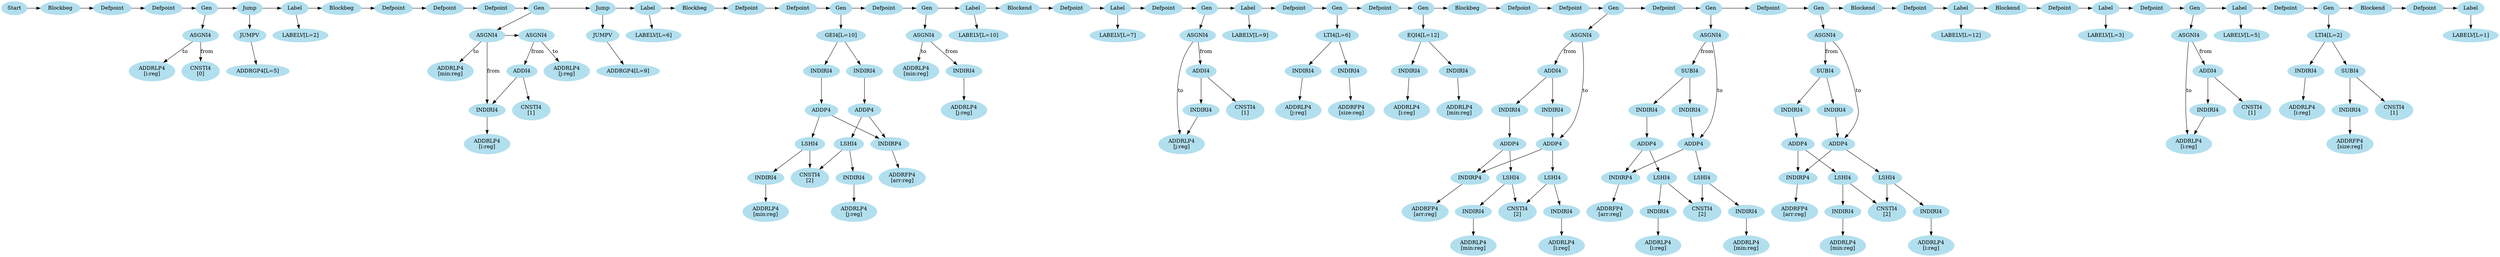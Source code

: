 ////////////////////////////////////////////////////////////////////////////////
// Generate the dot file for drawing dag forest for function statements

// File name: test.c
////////////////////////////////////////////////////////////////////////////////

digraph dag_forest {
    node [color=lightblue2, style=filled];

    c1[label="Start", shape=ellipse];
    c2[label="Blockbeg", shape=ellipse];
    c3[label="Defpoint", shape=ellipse];
    c4[label="Defpoint", shape=ellipse];
    c5[label="Gen", shape=ellipse];
    c5 -> d5_1; /*generate dag: */
    d5_1 [label="ASGNI4"];
    d5_2 [label="ADDRLP4\n\[i:reg\]"];
    d5_3 [label="CNSTI4\n\[0\]"];
    d5_1 -> d5_2 [label="to"];
    d5_1 -> d5_3 [label="from"];

    c6[label="Jump", shape=ellipse];
    c6 -> d6_1; /*generate dag: */
    d6_1 [label="JUMPV"];
    d6_2 [label="ADDRGP4\[L=5\]"];
    d6_1 -> d6_2;

    c7[label="Label", shape=ellipse];
    c7 -> d7_1; /*generate dag: */
    d7_1 [label="LABELV\[L=2\]"];
    c8[label="Blockbeg", shape=ellipse];
    c9[label="Defpoint", shape=ellipse];
    c10[label="Defpoint", shape=ellipse];
    c11[label="Defpoint", shape=ellipse];
    c12[label="Gen", shape=ellipse];
    c12 -> d12_1; /*generate dag: */
    d12_1 [label="ASGNI4"];
    d12_2 [label="ADDRLP4\n\[min:reg\]"];
    d12_3 [label="INDIRI4"];
    d12_1 -> d12_2 [label="to"];
    d12_1 -> d12_3 [label="from"];

    d12_4 [label="ADDRLP4\n\[i:reg\]"];
    d12_3 -> d12_4;

    d13_1 [label="ASGNI4"];
    d13_2 [label="ADDRLP4\n\[j:reg\]"];
    d13_3 [label="ADDI4"];
    d13_1 -> d13_2 [label="to"];
    d13_1 -> d13_3 [label="from"];

    d13_4 [label="CNSTI4\n\[1\]"];
    d13_3 -> d12_3;
    d13_3 -> d13_4;

    d12_1->d13_1;
    { rank=same; d12_1; d13_1;}
    c13[label="Jump", shape=ellipse];
    c13 -> d14_1; /*generate dag: */
    d14_1 [label="JUMPV"];
    d14_2 [label="ADDRGP4\[L=9\]"];
    d14_1 -> d14_2;

    c14[label="Label", shape=ellipse];
    c14 -> d15_1; /*generate dag: */
    d15_1 [label="LABELV\[L=6\]"];
    c15[label="Blockbeg", shape=ellipse];
    c16[label="Defpoint", shape=ellipse];
    c17[label="Defpoint", shape=ellipse];
    c18[label="Gen", shape=ellipse];
    c18 -> d19_1; /*generate dag: */
    d19_1 [label="GEI4\[L=10\]"];
    d19_2 [label="INDIRI4"];
    d19_3 [label="INDIRI4"];
    d19_1 -> d19_2;
    d19_1 -> d19_3;

    d19_4 [label="ADDP4"];
    d19_2 -> d19_4;

    d19_5 [label="ADDP4"];
    d19_3 -> d19_5;

    d19_6 [label="LSHI4"];
    d19_7 [label="INDIRP4"];
    d19_4 -> d19_6;
    d19_4 -> d19_7;

    d19_8 [label="LSHI4"];
    d19_5 -> d19_8;
    d19_5 -> d19_7;

    d19_9 [label="INDIRI4"];
    d19_10 [label="CNSTI4\n\[2\]"];
    d19_6 -> d19_9;
    d19_6 -> d19_10;

    d19_11 [label="ADDRFP4\n\[arr:reg\]"];
    d19_7 -> d19_11;

    d19_12 [label="INDIRI4"];
    d19_8 -> d19_12;
    d19_8 -> d19_10;

    d19_13 [label="ADDRLP4\n\[j:reg\]"];
    d19_9 -> d19_13;

    d19_14 [label="ADDRLP4\n\[min:reg\]"];
    d19_12 -> d19_14;

    c19[label="Defpoint", shape=ellipse];
    c20[label="Gen", shape=ellipse];
    c20 -> d21_1; /*generate dag: */
    d21_1 [label="ASGNI4"];
    d21_2 [label="ADDRLP4\n\[min:reg\]"];
    d21_3 [label="INDIRI4"];
    d21_1 -> d21_2 [label="to"];
    d21_1 -> d21_3 [label="from"];

    d21_4 [label="ADDRLP4\n\[j:reg\]"];
    d21_3 -> d21_4;

    c21[label="Label", shape=ellipse];
    c21 -> d22_1; /*generate dag: */
    d22_1 [label="LABELV\[L=10\]"];
    c22[label="Blockend", shape=ellipse];
    c23[label="Defpoint", shape=ellipse];
    c24[label="Label", shape=ellipse];
    c24 -> d25_1; /*generate dag: */
    d25_1 [label="LABELV\[L=7\]"];
    c25[label="Defpoint", shape=ellipse];
    c26[label="Gen", shape=ellipse];
    c26 -> d27_1; /*generate dag: */
    d27_1 [label="ASGNI4"];
    d27_2 [label="ADDRLP4\n\[j:reg\]"];
    d27_3 [label="ADDI4"];
    d27_1 -> d27_2 [label="to"];
    d27_1 -> d27_3 [label="from"];

    d27_4 [label="INDIRI4"];
    d27_5 [label="CNSTI4\n\[1\]"];
    d27_3 -> d27_4;
    d27_3 -> d27_5;

    d27_4 -> d27_2;

    c27[label="Label", shape=ellipse];
    c27 -> d28_1; /*generate dag: */
    d28_1 [label="LABELV\[L=9\]"];
    c28[label="Defpoint", shape=ellipse];
    c29[label="Gen", shape=ellipse];
    c29 -> d30_1; /*generate dag: */
    d30_1 [label="LTI4\[L=6\]"];
    d30_2 [label="INDIRI4"];
    d30_3 [label="INDIRI4"];
    d30_1 -> d30_2;
    d30_1 -> d30_3;

    d30_4 [label="ADDRLP4\n\[j:reg\]"];
    d30_2 -> d30_4;

    d30_5 [label="ADDRFP4\n\[size:reg\]"];
    d30_3 -> d30_5;

    c30[label="Defpoint", shape=ellipse];
    c31[label="Gen", shape=ellipse];
    c31 -> d32_1; /*generate dag: */
    d32_1 [label="EQI4\[L=12\]"];
    d32_2 [label="INDIRI4"];
    d32_3 [label="INDIRI4"];
    d32_1 -> d32_2;
    d32_1 -> d32_3;

    d32_4 [label="ADDRLP4\n\[i:reg\]"];
    d32_2 -> d32_4;

    d32_5 [label="ADDRLP4\n\[min:reg\]"];
    d32_3 -> d32_5;

    c32[label="Blockbeg", shape=ellipse];
    c33[label="Defpoint", shape=ellipse];
    c34[label="Defpoint", shape=ellipse];
    c35[label="Gen", shape=ellipse];
    c35 -> d36_1; /*generate dag: */
    d36_1 [label="ASGNI4"];
    d36_2 [label="ADDP4"];
    d36_3 [label="ADDI4"];
    d36_1 -> d36_2 [label="to"];
    d36_1 -> d36_3 [label="from"];

    d36_4 [label="LSHI4"];
    d36_5 [label="INDIRP4"];
    d36_2 -> d36_4;
    d36_2 -> d36_5;

    d36_6 [label="INDIRI4"];
    d36_7 [label="INDIRI4"];
    d36_3 -> d36_6;
    d36_3 -> d36_7;

    d36_8 [label="INDIRI4"];
    d36_9 [label="CNSTI4\n\[2\]"];
    d36_4 -> d36_8;
    d36_4 -> d36_9;

    d36_10 [label="ADDRFP4\n\[arr:reg\]"];
    d36_5 -> d36_10;

    d36_6 -> d36_2;

    d36_11 [label="ADDP4"];
    d36_7 -> d36_11;

    d36_12 [label="ADDRLP4\n\[i:reg\]"];
    d36_8 -> d36_12;

    d36_13 [label="LSHI4"];
    d36_11 -> d36_13;
    d36_11 -> d36_5;

    d36_14 [label="INDIRI4"];
    d36_13 -> d36_14;
    d36_13 -> d36_9;

    d36_15 [label="ADDRLP4\n\[min:reg\]"];
    d36_14 -> d36_15;

    c36[label="Defpoint", shape=ellipse];
    c37[label="Gen", shape=ellipse];
    c37 -> d38_1; /*generate dag: */
    d38_1 [label="ASGNI4"];
    d38_2 [label="ADDP4"];
    d38_3 [label="SUBI4"];
    d38_1 -> d38_2 [label="to"];
    d38_1 -> d38_3 [label="from"];

    d38_4 [label="LSHI4"];
    d38_5 [label="INDIRP4"];
    d38_2 -> d38_4;
    d38_2 -> d38_5;

    d38_6 [label="INDIRI4"];
    d38_7 [label="INDIRI4"];
    d38_3 -> d38_6;
    d38_3 -> d38_7;

    d38_8 [label="INDIRI4"];
    d38_9 [label="CNSTI4\n\[2\]"];
    d38_4 -> d38_8;
    d38_4 -> d38_9;

    d38_10 [label="ADDRFP4\n\[arr:reg\]"];
    d38_5 -> d38_10;

    d38_11 [label="ADDP4"];
    d38_6 -> d38_11;

    d38_7 -> d38_2;

    d38_12 [label="ADDRLP4\n\[min:reg\]"];
    d38_8 -> d38_12;

    d38_13 [label="LSHI4"];
    d38_11 -> d38_13;
    d38_11 -> d38_5;

    d38_14 [label="INDIRI4"];
    d38_13 -> d38_14;
    d38_13 -> d38_9;

    d38_15 [label="ADDRLP4\n\[i:reg\]"];
    d38_14 -> d38_15;

    c38[label="Defpoint", shape=ellipse];
    c39[label="Gen", shape=ellipse];
    c39 -> d40_1; /*generate dag: */
    d40_1 [label="ASGNI4"];
    d40_2 [label="ADDP4"];
    d40_3 [label="SUBI4"];
    d40_1 -> d40_2 [label="to"];
    d40_1 -> d40_3 [label="from"];

    d40_4 [label="LSHI4"];
    d40_5 [label="INDIRP4"];
    d40_2 -> d40_4;
    d40_2 -> d40_5;

    d40_6 [label="INDIRI4"];
    d40_7 [label="INDIRI4"];
    d40_3 -> d40_6;
    d40_3 -> d40_7;

    d40_8 [label="INDIRI4"];
    d40_9 [label="CNSTI4\n\[2\]"];
    d40_4 -> d40_8;
    d40_4 -> d40_9;

    d40_10 [label="ADDRFP4\n\[arr:reg\]"];
    d40_5 -> d40_10;

    d40_6 -> d40_2;

    d40_11 [label="ADDP4"];
    d40_7 -> d40_11;

    d40_12 [label="ADDRLP4\n\[i:reg\]"];
    d40_8 -> d40_12;

    d40_13 [label="LSHI4"];
    d40_11 -> d40_13;
    d40_11 -> d40_5;

    d40_14 [label="INDIRI4"];
    d40_13 -> d40_14;
    d40_13 -> d40_9;

    d40_15 [label="ADDRLP4\n\[min:reg\]"];
    d40_14 -> d40_15;

    c40[label="Blockend", shape=ellipse];
    c41[label="Defpoint", shape=ellipse];
    c42[label="Label", shape=ellipse];
    c42 -> d43_1; /*generate dag: */
    d43_1 [label="LABELV\[L=12\]"];
    c43[label="Blockend", shape=ellipse];
    c44[label="Defpoint", shape=ellipse];
    c45[label="Label", shape=ellipse];
    c45 -> d46_1; /*generate dag: */
    d46_1 [label="LABELV\[L=3\]"];
    c46[label="Defpoint", shape=ellipse];
    c47[label="Gen", shape=ellipse];
    c47 -> d48_1; /*generate dag: */
    d48_1 [label="ASGNI4"];
    d48_2 [label="ADDRLP4\n\[i:reg\]"];
    d48_3 [label="ADDI4"];
    d48_1 -> d48_2 [label="to"];
    d48_1 -> d48_3 [label="from"];

    d48_4 [label="INDIRI4"];
    d48_5 [label="CNSTI4\n\[1\]"];
    d48_3 -> d48_4;
    d48_3 -> d48_5;

    d48_4 -> d48_2;

    c48[label="Label", shape=ellipse];
    c48 -> d49_1; /*generate dag: */
    d49_1 [label="LABELV\[L=5\]"];
    c49[label="Defpoint", shape=ellipse];
    c50[label="Gen", shape=ellipse];
    c50 -> d51_1; /*generate dag: */
    d51_1 [label="LTI4\[L=2\]"];
    d51_2 [label="INDIRI4"];
    d51_3 [label="SUBI4"];
    d51_1 -> d51_2;
    d51_1 -> d51_3;

    d51_4 [label="ADDRLP4\n\[i:reg\]"];
    d51_2 -> d51_4;

    d51_5 [label="INDIRI4"];
    d51_6 [label="CNSTI4\n\[1\]"];
    d51_3 -> d51_5;
    d51_3 -> d51_6;

    d51_7 [label="ADDRFP4\n\[size:reg\]"];
    d51_5 -> d51_7;

    c51[label="Blockend", shape=ellipse];
    c52[label="Defpoint", shape=ellipse];
    c53[label="Label", shape=ellipse];
    c53 -> d54_1; /*generate dag: */
    d54_1 [label="LABELV\[L=1\]"];

    c1->c2->c3->c4->c5->c6->c7->c8->c9->c10->c11->c12->c13->c14->c15->c16->c17->c18->c19->c20->c21->c22->c23->c24->c25->c26->c27->c28->c29->c30->c31->c32->c33->c34->c35->c36->c37->c38->c39->c40->c41->c42->c43->c44->c45->c46->c47->c48->c49->c50->c51->c52->c53;
    { rank=same; c1; c2; c3; c4; c5; c6; c7; c8; c9; c10; c11; c12; c13; c14; c15; c16; c17; c18; c19; c20; c21; c22; c23; c24; c25; c26; c27; c28; c29; c30; c31; c32; c33; c34; c35; c36; c37; c38; c39; c40; c41; c42; c43; c44; c45; c46; c47; c48; c49; c50; c51; c52; c53;}
}
